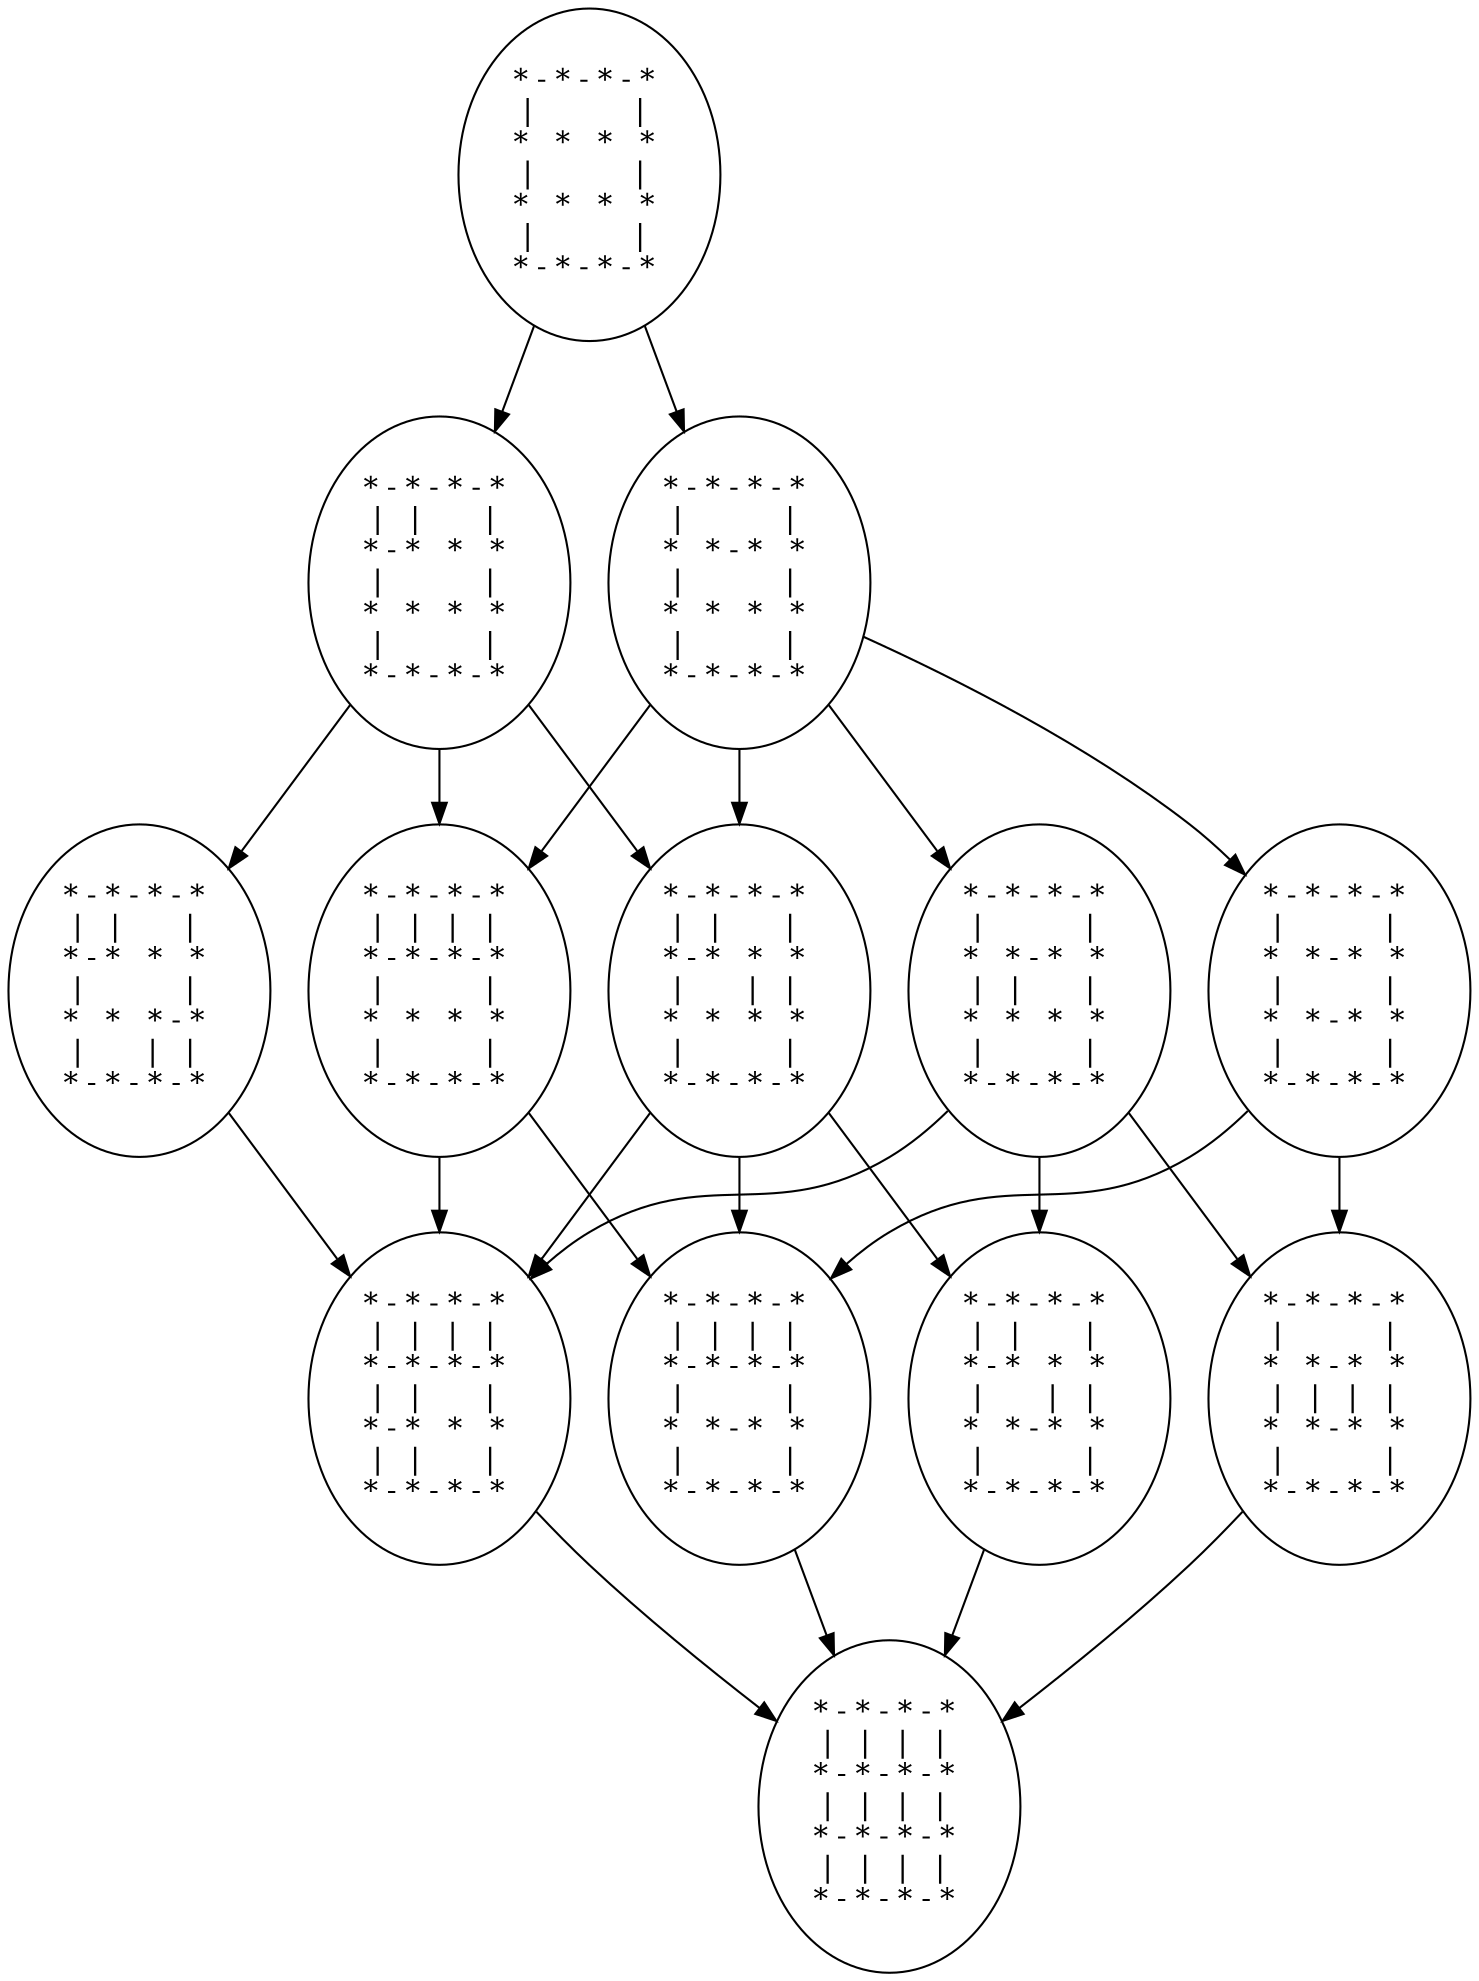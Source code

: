 digraph default{0 [label="* - * - * - * \n|           | \n*   *   *   * \n|           | \n*   *   *   * \n|           | \n* - * - * - * \n"]
0 -> 65
0 -> 2

2 [label="* - * - * - * \n|   |       | \n* - *   *   * \n|           | \n*   *   *   * \n|           | \n* - * - * - * \n"]
2 -> 51
2 -> 29
2 -> 4

4 [label="* - * - * - * \n|   |   |   | \n* - * - * - * \n|           | \n*   *   *   * \n|           | \n* - * - * - * \n"]
4 -> 15
4 -> 6

6 [label="* - * - * - * \n|   |   |   | \n* - * - * - * \n|   |       | \n* - *   *   * \n|   |       | \n* - * - * - * \n"]
6 -> 8

8 [label="* - * - * - * \n|   |   |   | \n* - * - * - * \n|   |   |   | \n* - * - * - * \n|   |   |   | \n* - * - * - * \n"]

15 [label="* - * - * - * \n|   |   |   | \n* - * - * - * \n|           | \n*   * - *   * \n|           | \n* - * - * - * \n"]
15 -> 8

29 [label="* - * - * - * \n|   |       | \n* - *   *   * \n|       |   | \n*   *   *   * \n|           | \n* - * - * - * \n"]
29 -> 15
29 -> 36
29 -> 6

36 [label="* - * - * - * \n|   |       | \n* - *   *   * \n|       |   | \n*   * - *   * \n|           | \n* - * - * - * \n"]
36 -> 8

51 [label="* - * - * - * \n|   |       | \n* - *   *   * \n|           | \n*   *   * - * \n|       |   | \n* - * - * - * \n"]
51 -> 6

65 [label="* - * - * - * \n|           | \n*   * - *   * \n|           | \n*   *   *   * \n|           | \n* - * - * - * \n"]
65 -> 71
65 -> 94
65 -> 29
65 -> 4

71 [label="* - * - * - * \n|           | \n*   * - *   * \n|   |       | \n*   *   *   * \n|           | \n* - * - * - * \n"]
71 -> 36
71 -> 6
71 -> 77

77 [label="* - * - * - * \n|           | \n*   * - *   * \n|   |   |   | \n*   * - *   * \n|           | \n* - * - * - * \n"]
77 -> 8

94 [label="* - * - * - * \n|           | \n*   * - *   * \n|           | \n*   * - *   * \n|           | \n* - * - * - * \n"]
94 -> 15
94 -> 77

}